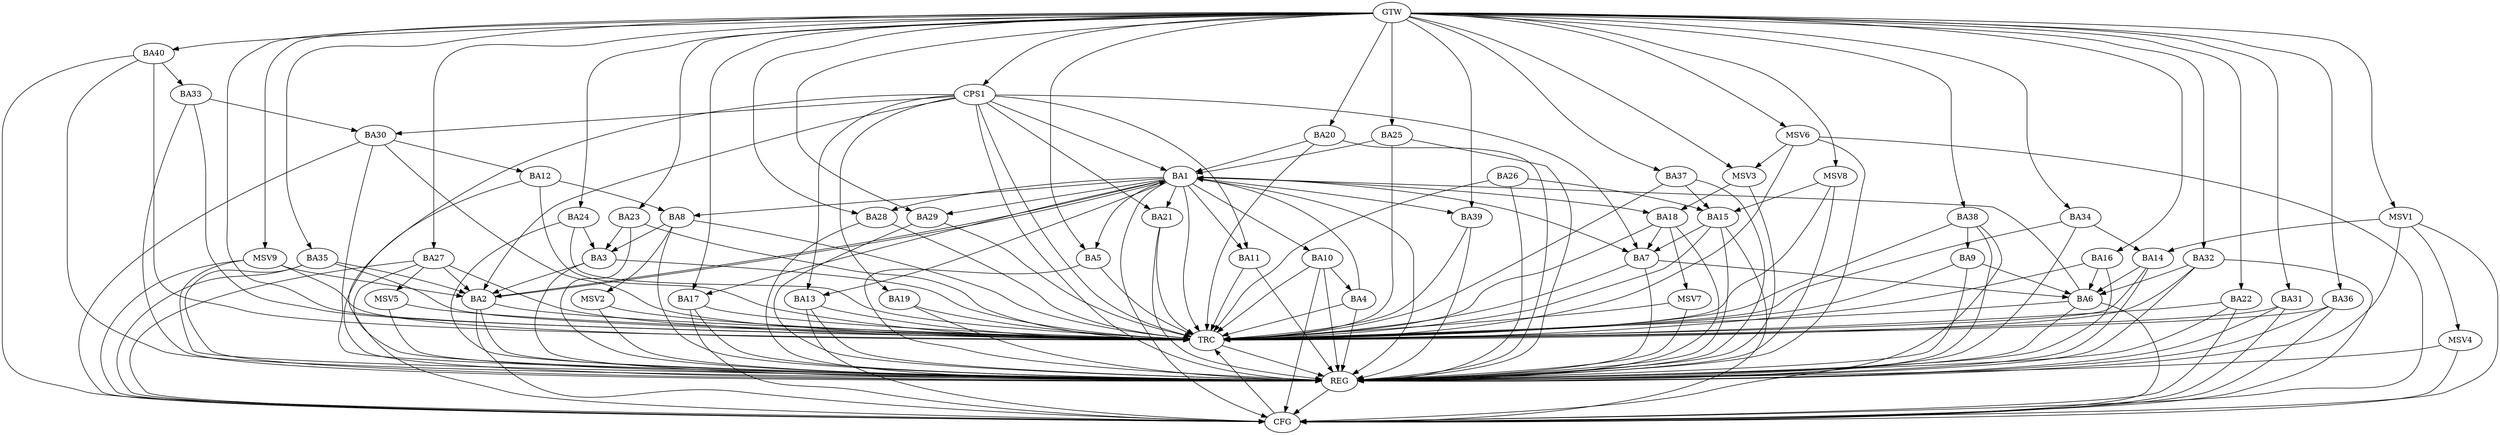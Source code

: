 strict digraph G {
  BA1 [ label="BA1" ];
  BA2 [ label="BA2" ];
  BA3 [ label="BA3" ];
  BA4 [ label="BA4" ];
  BA5 [ label="BA5" ];
  BA6 [ label="BA6" ];
  BA7 [ label="BA7" ];
  BA8 [ label="BA8" ];
  BA9 [ label="BA9" ];
  BA10 [ label="BA10" ];
  BA11 [ label="BA11" ];
  BA12 [ label="BA12" ];
  BA13 [ label="BA13" ];
  BA14 [ label="BA14" ];
  BA15 [ label="BA15" ];
  BA16 [ label="BA16" ];
  BA17 [ label="BA17" ];
  BA18 [ label="BA18" ];
  BA19 [ label="BA19" ];
  BA20 [ label="BA20" ];
  BA21 [ label="BA21" ];
  BA22 [ label="BA22" ];
  BA23 [ label="BA23" ];
  BA24 [ label="BA24" ];
  BA25 [ label="BA25" ];
  BA26 [ label="BA26" ];
  BA27 [ label="BA27" ];
  BA28 [ label="BA28" ];
  BA29 [ label="BA29" ];
  BA30 [ label="BA30" ];
  BA31 [ label="BA31" ];
  BA32 [ label="BA32" ];
  BA33 [ label="BA33" ];
  BA34 [ label="BA34" ];
  BA35 [ label="BA35" ];
  BA36 [ label="BA36" ];
  BA37 [ label="BA37" ];
  BA38 [ label="BA38" ];
  BA39 [ label="BA39" ];
  BA40 [ label="BA40" ];
  CPS1 [ label="CPS1" ];
  GTW [ label="GTW" ];
  REG [ label="REG" ];
  CFG [ label="CFG" ];
  TRC [ label="TRC" ];
  MSV1 [ label="MSV1" ];
  MSV2 [ label="MSV2" ];
  MSV3 [ label="MSV3" ];
  MSV4 [ label="MSV4" ];
  MSV5 [ label="MSV5" ];
  MSV6 [ label="MSV6" ];
  MSV7 [ label="MSV7" ];
  MSV8 [ label="MSV8" ];
  MSV9 [ label="MSV9" ];
  BA1 -> BA2;
  BA2 -> BA1;
  BA3 -> BA2;
  BA4 -> BA1;
  BA6 -> BA1;
  BA7 -> BA6;
  BA8 -> BA3;
  BA9 -> BA6;
  BA10 -> BA4;
  BA12 -> BA8;
  BA14 -> BA6;
  BA15 -> BA7;
  BA16 -> BA6;
  BA18 -> BA7;
  BA20 -> BA1;
  BA23 -> BA3;
  BA24 -> BA3;
  BA25 -> BA1;
  BA26 -> BA15;
  BA27 -> BA2;
  BA30 -> BA12;
  BA32 -> BA6;
  BA33 -> BA30;
  BA34 -> BA14;
  BA35 -> BA2;
  BA37 -> BA15;
  BA38 -> BA9;
  BA40 -> BA33;
  CPS1 -> BA13;
  CPS1 -> BA7;
  CPS1 -> BA2;
  CPS1 -> BA30;
  CPS1 -> BA11;
  CPS1 -> BA19;
  CPS1 -> BA1;
  CPS1 -> BA21;
  GTW -> BA5;
  GTW -> BA16;
  GTW -> BA17;
  GTW -> BA20;
  GTW -> BA22;
  GTW -> BA23;
  GTW -> BA24;
  GTW -> BA25;
  GTW -> BA27;
  GTW -> BA28;
  GTW -> BA29;
  GTW -> BA31;
  GTW -> BA32;
  GTW -> BA34;
  GTW -> BA35;
  GTW -> BA36;
  GTW -> BA37;
  GTW -> BA38;
  GTW -> BA39;
  GTW -> BA40;
  GTW -> CPS1;
  BA1 -> REG;
  BA2 -> REG;
  BA3 -> REG;
  BA4 -> REG;
  BA5 -> REG;
  BA6 -> REG;
  BA7 -> REG;
  BA8 -> REG;
  BA9 -> REG;
  BA10 -> REG;
  BA11 -> REG;
  BA12 -> REG;
  BA13 -> REG;
  BA14 -> REG;
  BA15 -> REG;
  BA16 -> REG;
  BA17 -> REG;
  BA18 -> REG;
  BA19 -> REG;
  BA20 -> REG;
  BA21 -> REG;
  BA22 -> REG;
  BA23 -> REG;
  BA24 -> REG;
  BA25 -> REG;
  BA26 -> REG;
  BA27 -> REG;
  BA28 -> REG;
  BA29 -> REG;
  BA30 -> REG;
  BA31 -> REG;
  BA32 -> REG;
  BA33 -> REG;
  BA34 -> REG;
  BA35 -> REG;
  BA36 -> REG;
  BA37 -> REG;
  BA38 -> REG;
  BA39 -> REG;
  BA40 -> REG;
  CPS1 -> REG;
  BA17 -> CFG;
  BA27 -> CFG;
  BA6 -> CFG;
  BA30 -> CFG;
  BA32 -> CFG;
  BA2 -> CFG;
  BA15 -> CFG;
  BA22 -> CFG;
  BA36 -> CFG;
  BA35 -> CFG;
  BA13 -> CFG;
  BA10 -> CFG;
  BA40 -> CFG;
  BA1 -> CFG;
  BA31 -> CFG;
  CPS1 -> CFG;
  BA38 -> CFG;
  REG -> CFG;
  BA1 -> TRC;
  BA2 -> TRC;
  BA3 -> TRC;
  BA4 -> TRC;
  BA5 -> TRC;
  BA6 -> TRC;
  BA7 -> TRC;
  BA8 -> TRC;
  BA9 -> TRC;
  BA10 -> TRC;
  BA11 -> TRC;
  BA12 -> TRC;
  BA13 -> TRC;
  BA14 -> TRC;
  BA15 -> TRC;
  BA16 -> TRC;
  BA17 -> TRC;
  BA18 -> TRC;
  BA19 -> TRC;
  BA20 -> TRC;
  BA21 -> TRC;
  BA22 -> TRC;
  BA23 -> TRC;
  BA24 -> TRC;
  BA25 -> TRC;
  BA26 -> TRC;
  BA27 -> TRC;
  BA28 -> TRC;
  BA29 -> TRC;
  BA30 -> TRC;
  BA31 -> TRC;
  BA32 -> TRC;
  BA33 -> TRC;
  BA34 -> TRC;
  BA35 -> TRC;
  BA36 -> TRC;
  BA37 -> TRC;
  BA38 -> TRC;
  BA39 -> TRC;
  BA40 -> TRC;
  CPS1 -> TRC;
  GTW -> TRC;
  CFG -> TRC;
  TRC -> REG;
  BA1 -> BA11;
  BA1 -> BA28;
  BA1 -> BA10;
  BA1 -> BA39;
  BA1 -> BA13;
  BA1 -> BA17;
  BA1 -> BA21;
  BA1 -> BA7;
  BA1 -> BA8;
  BA1 -> BA18;
  BA1 -> BA29;
  BA1 -> BA5;
  MSV1 -> BA14;
  GTW -> MSV1;
  MSV1 -> REG;
  MSV1 -> CFG;
  BA8 -> MSV2;
  MSV2 -> REG;
  MSV2 -> TRC;
  MSV3 -> BA18;
  GTW -> MSV3;
  MSV3 -> REG;
  MSV1 -> MSV4;
  MSV4 -> REG;
  MSV4 -> CFG;
  BA27 -> MSV5;
  MSV5 -> REG;
  MSV5 -> TRC;
  MSV6 -> MSV3;
  GTW -> MSV6;
  MSV6 -> REG;
  MSV6 -> TRC;
  MSV6 -> CFG;
  BA18 -> MSV7;
  MSV7 -> REG;
  MSV7 -> TRC;
  MSV8 -> BA15;
  GTW -> MSV8;
  MSV8 -> REG;
  MSV8 -> TRC;
  MSV9 -> BA2;
  GTW -> MSV9;
  MSV9 -> REG;
  MSV9 -> TRC;
  MSV9 -> CFG;
}
